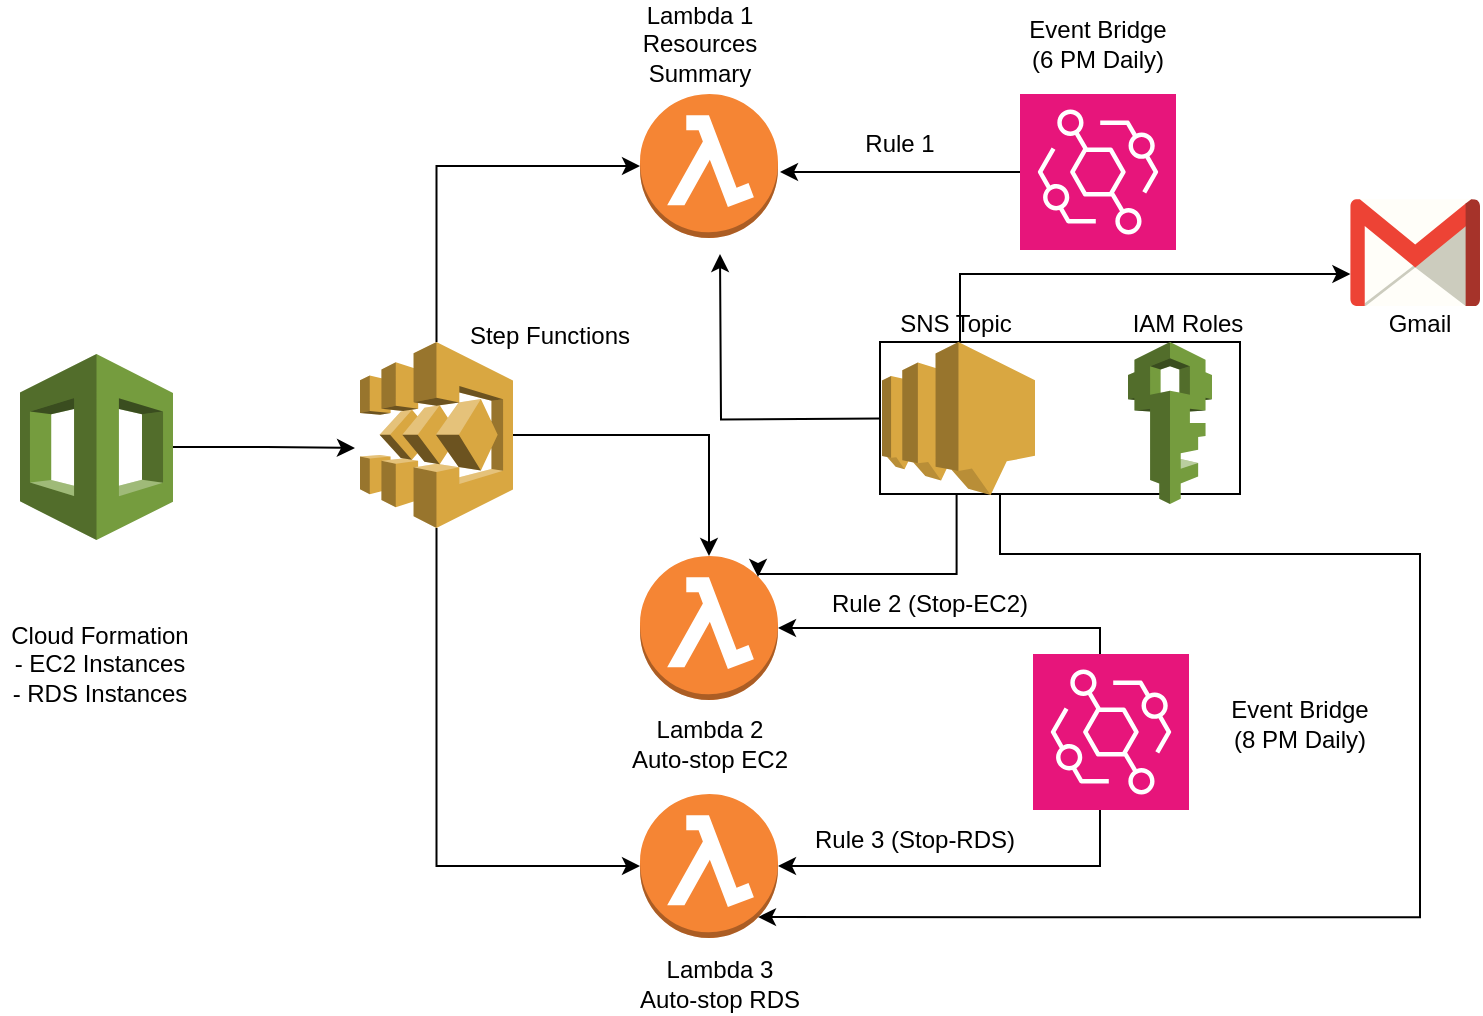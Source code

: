 <mxfile version="22.0.4" type="google">
  <diagram name="Page-1" id="KrvfV9f0sZJ4ne3p8jLt">
    <mxGraphModel grid="1" page="1" gridSize="10" guides="1" tooltips="1" connect="1" arrows="1" fold="1" pageScale="1" pageWidth="850" pageHeight="1100" math="0" shadow="0">
      <root>
        <mxCell id="0" />
        <mxCell id="1" parent="0" />
        <mxCell id="hUXhyJ6U02lvLa4pQTGq-51" style="edgeStyle=orthogonalEdgeStyle;rounded=0;orthogonalLoop=1;jettySize=auto;html=1;" edge="1" parent="1" source="hUXhyJ6U02lvLa4pQTGq-1">
          <mxGeometry relative="1" as="geometry">
            <mxPoint x="410" y="119" as="targetPoint" />
          </mxGeometry>
        </mxCell>
        <mxCell id="hUXhyJ6U02lvLa4pQTGq-1" value="" style="sketch=0;points=[[0,0,0],[0.25,0,0],[0.5,0,0],[0.75,0,0],[1,0,0],[0,1,0],[0.25,1,0],[0.5,1,0],[0.75,1,0],[1,1,0],[0,0.25,0],[0,0.5,0],[0,0.75,0],[1,0.25,0],[1,0.5,0],[1,0.75,0]];outlineConnect=0;fontColor=#232F3E;fillColor=#E7157B;strokeColor=#ffffff;dashed=0;verticalLabelPosition=bottom;verticalAlign=top;align=center;html=1;fontSize=12;fontStyle=0;aspect=fixed;shape=mxgraph.aws4.resourceIcon;resIcon=mxgraph.aws4.eventbridge;" vertex="1" parent="1">
          <mxGeometry x="530" y="80" width="78" height="78" as="geometry" />
        </mxCell>
        <mxCell id="hUXhyJ6U02lvLa4pQTGq-2" value="" style="outlineConnect=0;dashed=0;verticalLabelPosition=bottom;verticalAlign=top;align=center;html=1;shape=mxgraph.aws3.lambda_function;fillColor=#F58534;gradientColor=none;" vertex="1" parent="1">
          <mxGeometry x="340" y="80" width="69" height="72" as="geometry" />
        </mxCell>
        <mxCell id="hUXhyJ6U02lvLa4pQTGq-74" style="edgeStyle=orthogonalEdgeStyle;rounded=0;orthogonalLoop=1;jettySize=auto;html=1;" edge="1" parent="1">
          <mxGeometry relative="1" as="geometry">
            <mxPoint x="380.0" y="160" as="targetPoint" />
            <mxPoint x="460" y="242.3" as="sourcePoint" />
          </mxGeometry>
        </mxCell>
        <mxCell id="hUXhyJ6U02lvLa4pQTGq-4" value="" style="sketch=0;points=[[0,0,0],[0.25,0,0],[0.5,0,0],[0.75,0,0],[1,0,0],[0,1,0],[0.25,1,0],[0.5,1,0],[0.75,1,0],[1,1,0],[0,0.25,0],[0,0.5,0],[0,0.75,0],[1,0.25,0],[1,0.5,0],[1,0.75,0]];outlineConnect=0;fontColor=#232F3E;fillColor=#E7157B;strokeColor=#ffffff;dashed=0;verticalLabelPosition=bottom;verticalAlign=top;align=center;html=1;fontSize=12;fontStyle=0;aspect=fixed;shape=mxgraph.aws4.resourceIcon;resIcon=mxgraph.aws4.eventbridge;" vertex="1" parent="1">
          <mxGeometry x="536.5" y="360" width="78" height="78" as="geometry" />
        </mxCell>
        <mxCell id="hUXhyJ6U02lvLa4pQTGq-5" value="" style="outlineConnect=0;dashed=0;verticalLabelPosition=bottom;verticalAlign=top;align=center;html=1;shape=mxgraph.aws3.lambda_function;fillColor=#F58534;gradientColor=none;" vertex="1" parent="1">
          <mxGeometry x="340" y="311" width="69" height="72" as="geometry" />
        </mxCell>
        <mxCell id="hUXhyJ6U02lvLa4pQTGq-7" value="" style="dashed=0;outlineConnect=0;html=1;align=center;labelPosition=center;verticalLabelPosition=bottom;verticalAlign=top;shape=mxgraph.weblogos.gmail" vertex="1" parent="1">
          <mxGeometry x="695.2" y="132.6" width="64.8" height="53.4" as="geometry" />
        </mxCell>
        <mxCell id="hUXhyJ6U02lvLa4pQTGq-18" value="" style="outlineConnect=0;dashed=0;verticalLabelPosition=bottom;verticalAlign=top;align=center;html=1;shape=mxgraph.aws3.cloudformation;fillColor=#759C3E;gradientColor=none;" vertex="1" parent="1">
          <mxGeometry x="30" y="210" width="76.5" height="93" as="geometry" />
        </mxCell>
        <mxCell id="hUXhyJ6U02lvLa4pQTGq-40" value="" style="outlineConnect=0;dashed=0;verticalLabelPosition=bottom;verticalAlign=top;align=center;html=1;shape=mxgraph.aws3.lambda_function;fillColor=#F58534;gradientColor=none;" vertex="1" parent="1">
          <mxGeometry x="340" y="430" width="69" height="72" as="geometry" />
        </mxCell>
        <mxCell id="hUXhyJ6U02lvLa4pQTGq-41" value="" style="outlineConnect=0;dashed=0;verticalLabelPosition=bottom;verticalAlign=top;align=center;html=1;shape=mxgraph.aws3.step_functions;fillColor=#D9A741;gradientColor=none;" vertex="1" parent="1">
          <mxGeometry x="200" y="204" width="76.5" height="93" as="geometry" />
        </mxCell>
        <mxCell id="hUXhyJ6U02lvLa4pQTGq-47" style="edgeStyle=orthogonalEdgeStyle;rounded=0;orthogonalLoop=1;jettySize=auto;html=1;entryX=-0.033;entryY=0.57;entryDx=0;entryDy=0;entryPerimeter=0;" edge="1" parent="1" source="hUXhyJ6U02lvLa4pQTGq-18" target="hUXhyJ6U02lvLa4pQTGq-41">
          <mxGeometry relative="1" as="geometry" />
        </mxCell>
        <mxCell id="hUXhyJ6U02lvLa4pQTGq-48" style="edgeStyle=orthogonalEdgeStyle;rounded=0;orthogonalLoop=1;jettySize=auto;html=1;entryX=0;entryY=0.5;entryDx=0;entryDy=0;entryPerimeter=0;" edge="1" parent="1" source="hUXhyJ6U02lvLa4pQTGq-41" target="hUXhyJ6U02lvLa4pQTGq-2">
          <mxGeometry relative="1" as="geometry">
            <Array as="points">
              <mxPoint x="238" y="116" />
            </Array>
          </mxGeometry>
        </mxCell>
        <mxCell id="hUXhyJ6U02lvLa4pQTGq-49" style="edgeStyle=orthogonalEdgeStyle;rounded=0;orthogonalLoop=1;jettySize=auto;html=1;entryX=0;entryY=0.5;entryDx=0;entryDy=0;entryPerimeter=0;" edge="1" parent="1" source="hUXhyJ6U02lvLa4pQTGq-41" target="hUXhyJ6U02lvLa4pQTGq-40">
          <mxGeometry relative="1" as="geometry">
            <Array as="points">
              <mxPoint x="238" y="466" />
            </Array>
          </mxGeometry>
        </mxCell>
        <mxCell id="hUXhyJ6U02lvLa4pQTGq-50" style="edgeStyle=orthogonalEdgeStyle;rounded=0;orthogonalLoop=1;jettySize=auto;html=1;entryX=0.5;entryY=0;entryDx=0;entryDy=0;entryPerimeter=0;" edge="1" parent="1" source="hUXhyJ6U02lvLa4pQTGq-41" target="hUXhyJ6U02lvLa4pQTGq-5">
          <mxGeometry relative="1" as="geometry" />
        </mxCell>
        <mxCell id="hUXhyJ6U02lvLa4pQTGq-54" style="edgeStyle=orthogonalEdgeStyle;rounded=0;orthogonalLoop=1;jettySize=auto;html=1;entryX=1;entryY=0.5;entryDx=0;entryDy=0;entryPerimeter=0;" edge="1" parent="1" source="hUXhyJ6U02lvLa4pQTGq-4" target="hUXhyJ6U02lvLa4pQTGq-5">
          <mxGeometry relative="1" as="geometry">
            <Array as="points">
              <mxPoint x="570" y="347" />
            </Array>
          </mxGeometry>
        </mxCell>
        <mxCell id="hUXhyJ6U02lvLa4pQTGq-55" style="edgeStyle=orthogonalEdgeStyle;rounded=0;orthogonalLoop=1;jettySize=auto;html=1;entryX=1;entryY=0.5;entryDx=0;entryDy=0;entryPerimeter=0;" edge="1" parent="1" source="hUXhyJ6U02lvLa4pQTGq-4" target="hUXhyJ6U02lvLa4pQTGq-40">
          <mxGeometry relative="1" as="geometry">
            <Array as="points">
              <mxPoint x="570" y="466" />
            </Array>
          </mxGeometry>
        </mxCell>
        <mxCell id="hUXhyJ6U02lvLa4pQTGq-59" value="Cloud Formation&lt;br&gt;- EC2 Instances&lt;br&gt;- RDS Instances" style="text;html=1;strokeColor=none;fillColor=none;align=center;verticalAlign=middle;whiteSpace=wrap;rounded=0;" vertex="1" parent="1">
          <mxGeometry x="20" y="350" width="100" height="30" as="geometry" />
        </mxCell>
        <mxCell id="hUXhyJ6U02lvLa4pQTGq-60" value="Step Functions" style="text;html=1;strokeColor=none;fillColor=none;align=center;verticalAlign=middle;whiteSpace=wrap;rounded=0;" vertex="1" parent="1">
          <mxGeometry x="250" y="186" width="90" height="30" as="geometry" />
        </mxCell>
        <mxCell id="hUXhyJ6U02lvLa4pQTGq-61" value="Event Bridge&lt;br&gt;(6 PM Daily)&lt;br&gt;" style="text;html=1;strokeColor=none;fillColor=none;align=center;verticalAlign=middle;whiteSpace=wrap;rounded=0;" vertex="1" parent="1">
          <mxGeometry x="529" y="40" width="80" height="30" as="geometry" />
        </mxCell>
        <mxCell id="hUXhyJ6U02lvLa4pQTGq-62" value="Rule 1" style="text;html=1;strokeColor=none;fillColor=none;align=center;verticalAlign=middle;whiteSpace=wrap;rounded=0;" vertex="1" parent="1">
          <mxGeometry x="440" y="90" width="60" height="30" as="geometry" />
        </mxCell>
        <mxCell id="hUXhyJ6U02lvLa4pQTGq-63" value="Rule 2 (Stop-EC2)" style="text;html=1;strokeColor=none;fillColor=none;align=center;verticalAlign=middle;whiteSpace=wrap;rounded=0;" vertex="1" parent="1">
          <mxGeometry x="430" y="320" width="110" height="30" as="geometry" />
        </mxCell>
        <mxCell id="hUXhyJ6U02lvLa4pQTGq-64" value="Rule 3 (Stop-RDS)" style="text;html=1;strokeColor=none;fillColor=none;align=center;verticalAlign=middle;whiteSpace=wrap;rounded=0;" vertex="1" parent="1">
          <mxGeometry x="425" y="438" width="105" height="30" as="geometry" />
        </mxCell>
        <mxCell id="hUXhyJ6U02lvLa4pQTGq-65" value="Event Bridge&lt;br&gt;(8 PM Daily)" style="text;html=1;strokeColor=none;fillColor=none;align=center;verticalAlign=middle;whiteSpace=wrap;rounded=0;" vertex="1" parent="1">
          <mxGeometry x="630" y="380" width="80" height="30" as="geometry" />
        </mxCell>
        <mxCell id="xyIVzv48lhuNI2u6aMOS-5" style="edgeStyle=orthogonalEdgeStyle;rounded=0;orthogonalLoop=1;jettySize=auto;html=1;exitX=1.179;exitY=0.883;exitDx=0;exitDy=0;exitPerimeter=0;" edge="1" parent="1" source="hUXhyJ6U02lvLa4pQTGq-66" target="hUXhyJ6U02lvLa4pQTGq-7">
          <mxGeometry relative="1" as="geometry">
            <Array as="points">
              <mxPoint x="500" y="207" />
              <mxPoint x="500" y="170" />
            </Array>
          </mxGeometry>
        </mxCell>
        <mxCell id="hUXhyJ6U02lvLa4pQTGq-66" value="SNS Topic" style="text;html=1;strokeColor=none;fillColor=none;align=center;verticalAlign=middle;whiteSpace=wrap;rounded=0;" vertex="1" parent="1">
          <mxGeometry x="468.25" y="180" width="60" height="30" as="geometry" />
        </mxCell>
        <mxCell id="hUXhyJ6U02lvLa4pQTGq-67" value="IAM Roles" style="text;html=1;strokeColor=none;fillColor=none;align=center;verticalAlign=middle;whiteSpace=wrap;rounded=0;" vertex="1" parent="1">
          <mxGeometry x="583.87" y="180" width="60" height="30" as="geometry" />
        </mxCell>
        <mxCell id="hUXhyJ6U02lvLa4pQTGq-68" value="Gmail" style="text;html=1;strokeColor=none;fillColor=none;align=center;verticalAlign=middle;whiteSpace=wrap;rounded=0;" vertex="1" parent="1">
          <mxGeometry x="700" y="180" width="60" height="30" as="geometry" />
        </mxCell>
        <mxCell id="hUXhyJ6U02lvLa4pQTGq-71" value="Lambda 1&lt;br&gt;Resources Summary" style="text;html=1;strokeColor=none;fillColor=none;align=center;verticalAlign=middle;whiteSpace=wrap;rounded=0;" vertex="1" parent="1">
          <mxGeometry x="340" y="40" width="60" height="30" as="geometry" />
        </mxCell>
        <mxCell id="hUXhyJ6U02lvLa4pQTGq-72" value="Lambda 2&lt;br&gt;Auto-stop EC2" style="text;html=1;strokeColor=none;fillColor=none;align=center;verticalAlign=middle;whiteSpace=wrap;rounded=0;" vertex="1" parent="1">
          <mxGeometry x="330" y="390" width="90" height="30" as="geometry" />
        </mxCell>
        <mxCell id="hUXhyJ6U02lvLa4pQTGq-73" value="Lambda 3&lt;br&gt;Auto-stop RDS" style="text;html=1;strokeColor=none;fillColor=none;align=center;verticalAlign=middle;whiteSpace=wrap;rounded=0;" vertex="1" parent="1">
          <mxGeometry x="335" y="510" width="90" height="30" as="geometry" />
        </mxCell>
        <mxCell id="hUXhyJ6U02lvLa4pQTGq-75" style="edgeStyle=orthogonalEdgeStyle;rounded=0;orthogonalLoop=1;jettySize=auto;html=1;entryX=0.855;entryY=0.145;entryDx=0;entryDy=0;entryPerimeter=0;" edge="1" parent="1" target="hUXhyJ6U02lvLa4pQTGq-5">
          <mxGeometry relative="1" as="geometry">
            <Array as="points">
              <mxPoint x="498" y="320" />
              <mxPoint x="399" y="320" />
            </Array>
            <mxPoint x="498.3" y="280.5" as="sourcePoint" />
          </mxGeometry>
        </mxCell>
        <mxCell id="hUXhyJ6U02lvLa4pQTGq-76" style="edgeStyle=orthogonalEdgeStyle;rounded=0;orthogonalLoop=1;jettySize=auto;html=1;entryX=0.855;entryY=0.855;entryDx=0;entryDy=0;entryPerimeter=0;" edge="1" parent="1" target="hUXhyJ6U02lvLa4pQTGq-40">
          <mxGeometry relative="1" as="geometry">
            <Array as="points">
              <mxPoint x="520" y="310" />
              <mxPoint x="730" y="310" />
              <mxPoint x="730" y="492" />
            </Array>
            <mxPoint x="520" y="280.5" as="sourcePoint" />
          </mxGeometry>
        </mxCell>
        <mxCell id="xyIVzv48lhuNI2u6aMOS-1" value="" style="rounded=0;whiteSpace=wrap;html=1;" vertex="1" parent="1">
          <mxGeometry x="460" y="204" width="180" height="76" as="geometry" />
        </mxCell>
        <mxCell id="xyIVzv48lhuNI2u6aMOS-2" value="" style="outlineConnect=0;dashed=0;verticalLabelPosition=bottom;verticalAlign=top;align=center;html=1;shape=mxgraph.aws3.sns;fillColor=#D9A741;gradientColor=none;" vertex="1" parent="1">
          <mxGeometry x="461" y="204" width="76.5" height="76.5" as="geometry" />
        </mxCell>
        <mxCell id="xyIVzv48lhuNI2u6aMOS-4" value="" style="outlineConnect=0;dashed=0;verticalLabelPosition=bottom;verticalAlign=top;align=center;html=1;shape=mxgraph.aws3.iam;fillColor=#759C3E;gradientColor=none;" vertex="1" parent="1">
          <mxGeometry x="584" y="204" width="42" height="81" as="geometry" />
        </mxCell>
      </root>
    </mxGraphModel>
  </diagram>
</mxfile>
